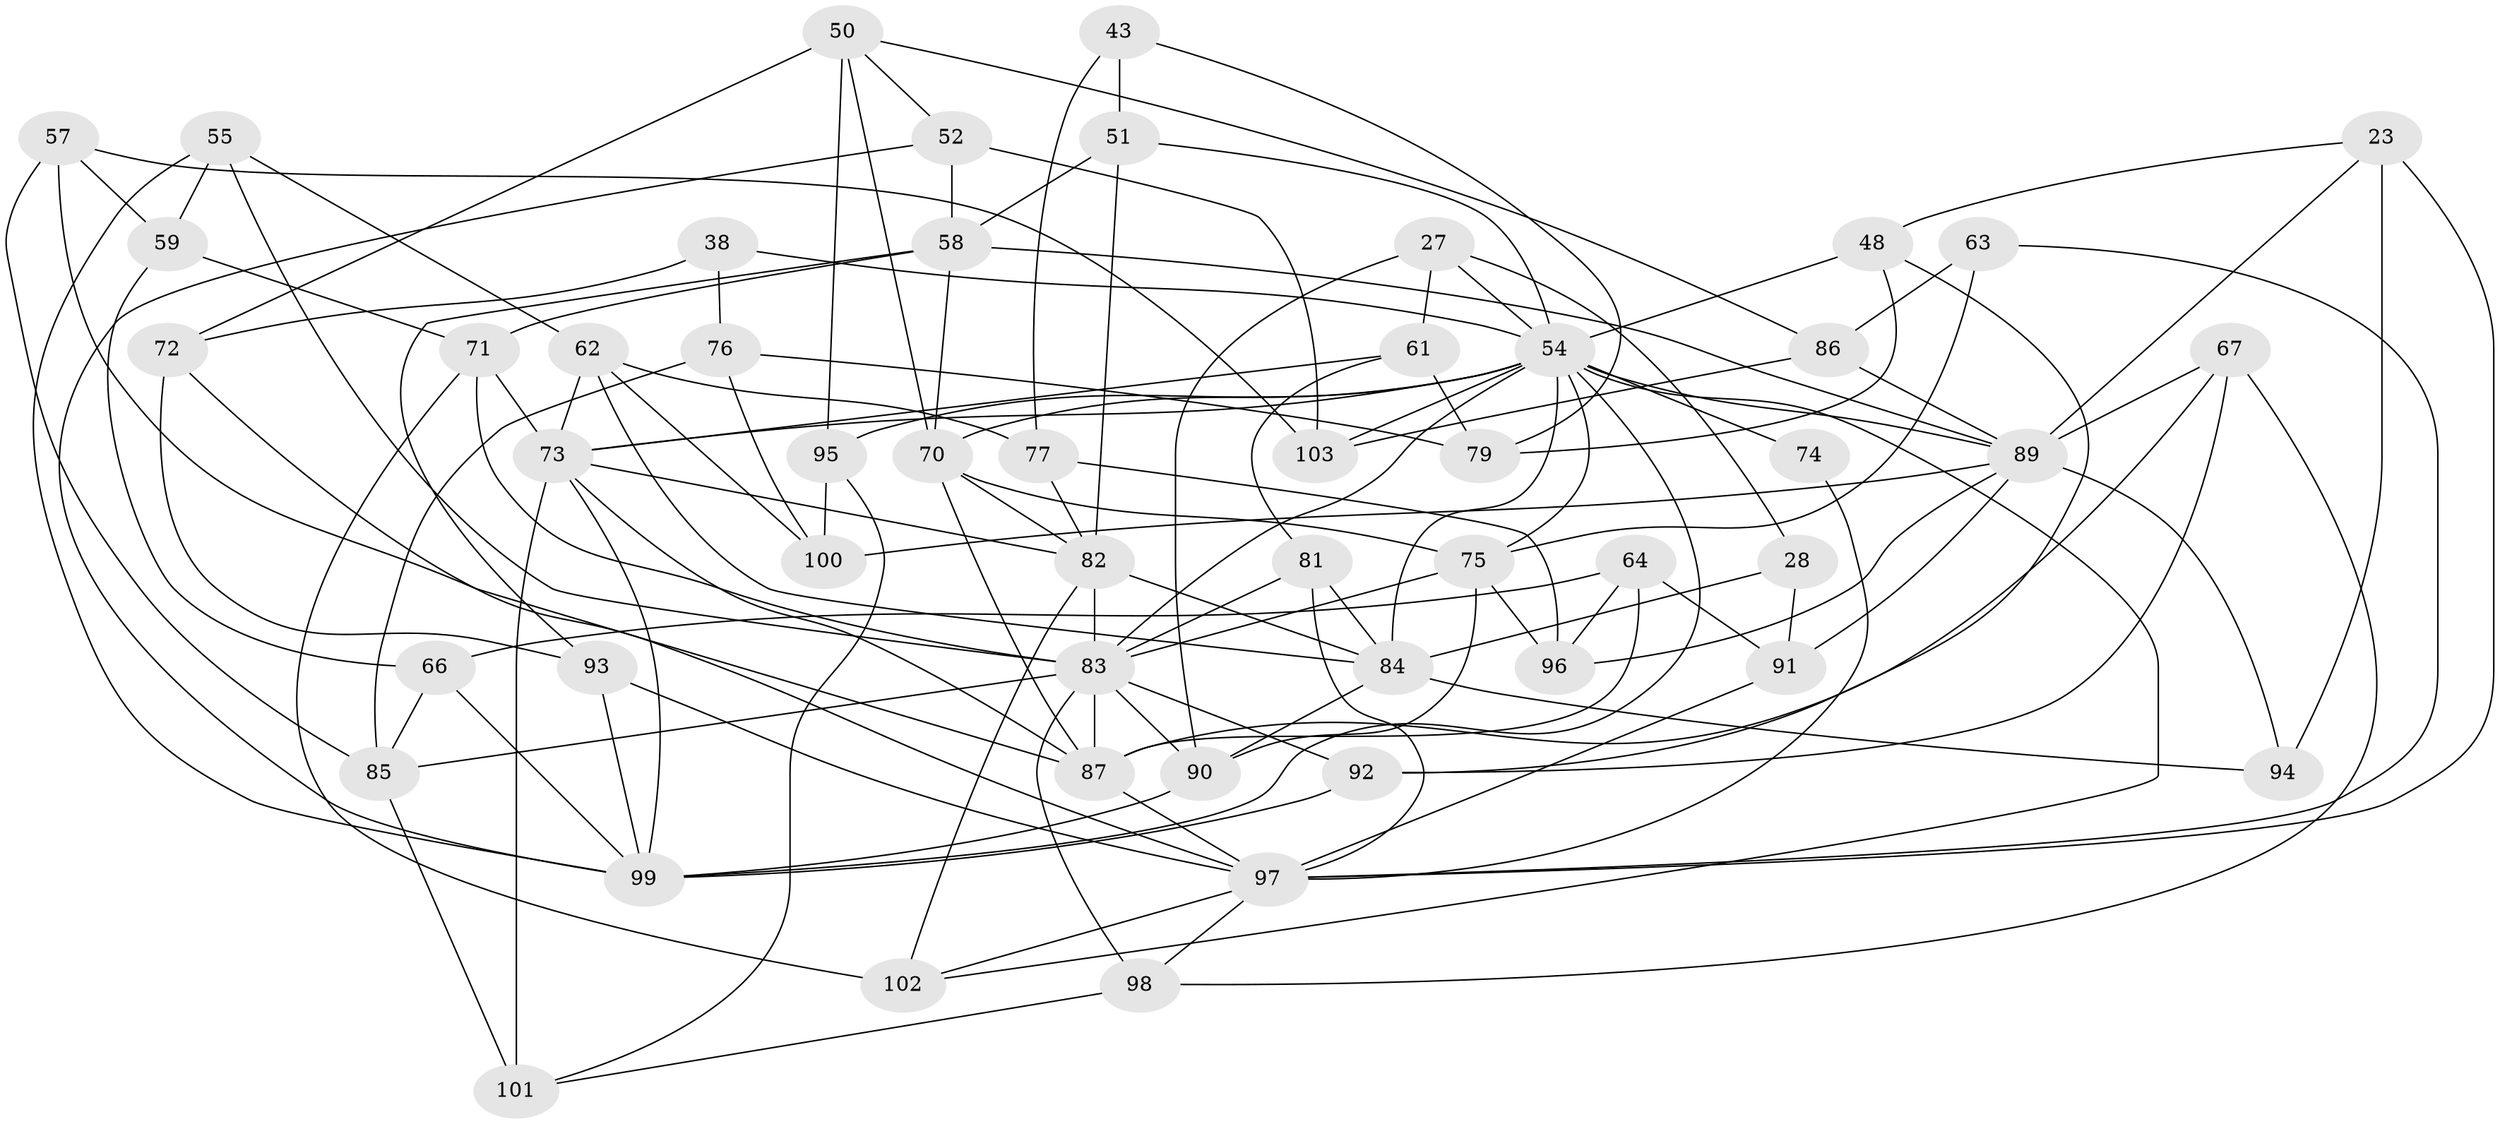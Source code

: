 // original degree distribution, {4: 1.0}
// Generated by graph-tools (version 1.1) at 2025/58/03/09/25 04:58:28]
// undirected, 51 vertices, 127 edges
graph export_dot {
graph [start="1"]
  node [color=gray90,style=filled];
  23 [super="+22"];
  27 [super="+8"];
  28;
  38;
  43;
  48;
  50 [super="+49"];
  51 [super="+32"];
  52;
  54 [super="+17+47+40+19"];
  55;
  57;
  58 [super="+44+46"];
  59;
  61;
  62 [super="+14"];
  63;
  64;
  66;
  67;
  70 [super="+35"];
  71 [super="+34"];
  72 [super="+2"];
  73 [super="+11+42"];
  74;
  75 [super="+13+60"];
  76;
  77;
  79;
  81 [super="+41"];
  82 [super="+16"];
  83 [super="+5+7+78+69"];
  84 [super="+21"];
  85 [super="+68"];
  86 [super="+36"];
  87 [super="+37"];
  89 [super="+80"];
  90 [super="+1+56"];
  91;
  92;
  93;
  94;
  95;
  96;
  97 [super="+33+45+88"];
  98;
  99 [super="+65"];
  100;
  101 [super="+24"];
  102;
  103;
  23 -- 94 [weight=2];
  23 -- 48;
  23 -- 89;
  23 -- 97 [weight=2];
  27 -- 61;
  27 -- 28 [weight=2];
  27 -- 90 [weight=2];
  27 -- 54;
  28 -- 84;
  28 -- 91;
  38 -- 72 [weight=2];
  38 -- 76;
  38 -- 54;
  43 -- 51 [weight=2];
  43 -- 77;
  43 -- 79;
  48 -- 79;
  48 -- 92;
  48 -- 54;
  50 -- 95;
  50 -- 86;
  50 -- 72 [weight=2];
  50 -- 52;
  50 -- 70;
  51 -- 58 [weight=2];
  51 -- 54;
  51 -- 82;
  52 -- 103;
  52 -- 58;
  52 -- 99;
  54 -- 84 [weight=2];
  54 -- 74 [weight=3];
  54 -- 89;
  54 -- 75 [weight=2];
  54 -- 103;
  54 -- 99;
  54 -- 102;
  54 -- 73;
  54 -- 83 [weight=2];
  54 -- 95;
  54 -- 70;
  55 -- 59;
  55 -- 99;
  55 -- 83;
  55 -- 62;
  57 -- 87;
  57 -- 59;
  57 -- 103;
  57 -- 85;
  58 -- 70 [weight=2];
  58 -- 93;
  58 -- 71;
  58 -- 89;
  59 -- 71;
  59 -- 66;
  61 -- 79;
  61 -- 73;
  61 -- 81;
  62 -- 73 [weight=2];
  62 -- 77;
  62 -- 84;
  62 -- 100;
  63 -- 86 [weight=2];
  63 -- 75;
  63 -- 97;
  64 -- 87;
  64 -- 66;
  64 -- 96;
  64 -- 91;
  66 -- 85;
  66 -- 99;
  67 -- 92;
  67 -- 98;
  67 -- 89;
  67 -- 87;
  70 -- 75;
  70 -- 87;
  70 -- 82 [weight=2];
  71 -- 102;
  71 -- 73 [weight=2];
  71 -- 83;
  72 -- 93;
  72 -- 97;
  73 -- 101 [weight=3];
  73 -- 82;
  73 -- 87;
  73 -- 99;
  74 -- 97;
  75 -- 90 [weight=2];
  75 -- 96;
  75 -- 83;
  76 -- 100;
  76 -- 79;
  76 -- 85;
  77 -- 96;
  77 -- 82;
  81 -- 83 [weight=3];
  81 -- 84;
  81 -- 97;
  82 -- 102;
  82 -- 84;
  82 -- 83;
  83 -- 90 [weight=2];
  83 -- 92;
  83 -- 98;
  83 -- 85 [weight=2];
  83 -- 87;
  84 -- 90;
  84 -- 94;
  85 -- 101;
  86 -- 89 [weight=2];
  86 -- 103;
  87 -- 97 [weight=2];
  89 -- 96;
  89 -- 100;
  89 -- 91;
  89 -- 94;
  90 -- 99;
  91 -- 97;
  92 -- 99;
  93 -- 99;
  93 -- 97;
  95 -- 100;
  95 -- 101;
  97 -- 98;
  97 -- 102;
  98 -- 101;
}
